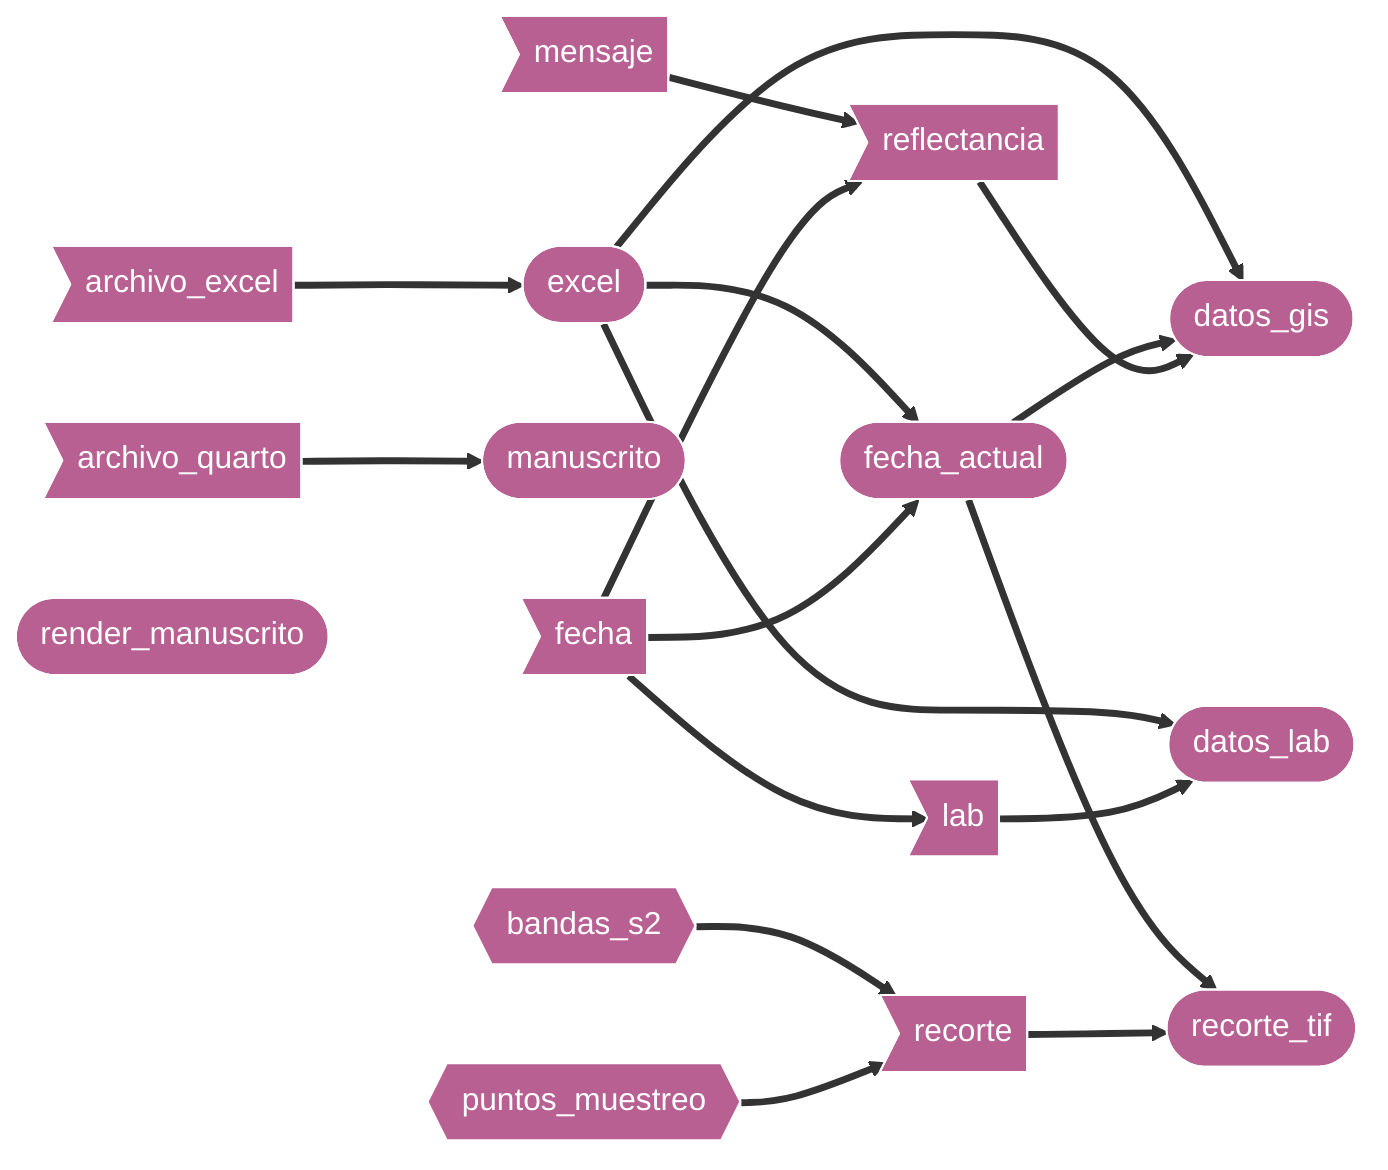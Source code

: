 graph LR
  x2eb57580dd338e28(["excel"]) ==> x75ae8feee719d1e2(["datos_gis"])
  x27cf98eb0536b3cc(["fecha_actual"]) ==> x75ae8feee719d1e2(["datos_gis"])
  x0dc39fa9e42347ba>"reflectancia"] ==> x75ae8feee719d1e2(["datos_gis"])
  x2eb57580dd338e28(["excel"]) ==> x1a91c1978c7a143b(["datos_lab"])
  x38637a02f9b83fc8>"lab"] ==> x1a91c1978c7a143b(["datos_lab"])
  x29bd13377b9e6171>"archivo_excel"] ==> x2eb57580dd338e28(["excel"])
  x2eb57580dd338e28(["excel"]) ==> x27cf98eb0536b3cc(["fecha_actual"])
  xfabd587be49f2fed>"fecha"] ==> x27cf98eb0536b3cc(["fecha_actual"])
  xfabd587be49f2fed>"fecha"] ==> x38637a02f9b83fc8>"lab"]
  xc36834a08989fd92>"archivo_quarto"] ==> x0cceab94dc3cb992(["manuscrito"])
  xc856c5bfddbb40a5{{"bandas_s2"}} ==> xc5ec810879cc40ee>"recorte"]
  x9505d3eeeff3a790{{"puntos_muestreo"}} ==> xc5ec810879cc40ee>"recorte"]
  x27cf98eb0536b3cc(["fecha_actual"]) ==> x4b150ba8dbe4203d(["recorte_tif"])
  xc5ec810879cc40ee>"recorte"] ==> x4b150ba8dbe4203d(["recorte_tif"])
  x3d474db92cf09724>"mensaje"] ==> x0dc39fa9e42347ba>"reflectancia"]
  xfabd587be49f2fed>"fecha"] ==> x0dc39fa9e42347ba>"reflectancia"]
  xcac90a77a625823f(["render_manuscrito"])
  
  classDef default stroke:#FFFFFF,color:#FFFFFF,fill:#B86092;